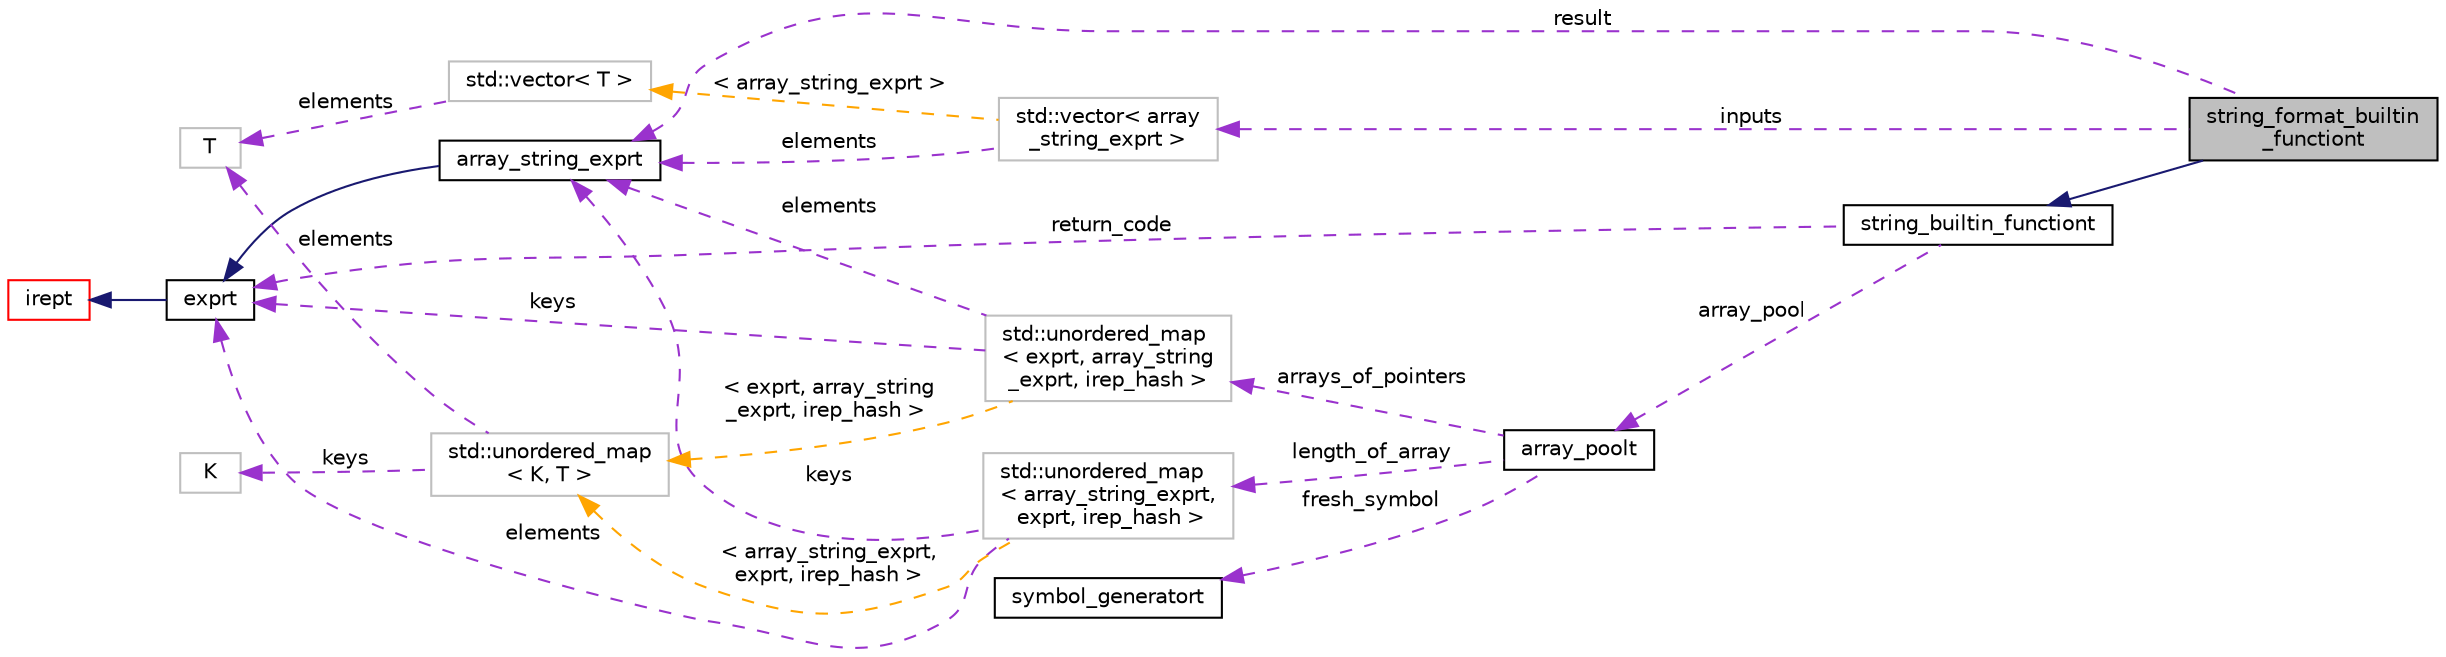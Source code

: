 digraph "string_format_builtin_functiont"
{
 // LATEX_PDF_SIZE
  bgcolor="transparent";
  edge [fontname="Helvetica",fontsize="10",labelfontname="Helvetica",labelfontsize="10"];
  node [fontname="Helvetica",fontsize="10",shape=record];
  rankdir="LR";
  Node1 [label="string_format_builtin\l_functiont",height=0.2,width=0.4,color="black", fillcolor="grey75", style="filled", fontcolor="black",tooltip="Built-in function for String.format()."];
  Node2 -> Node1 [dir="back",color="midnightblue",fontsize="10",style="solid",fontname="Helvetica"];
  Node2 [label="string_builtin_functiont",height=0.2,width=0.4,color="black",URL="$classstring__builtin__functiont.html",tooltip="Base class for string functions that are built in the solver."];
  Node3 -> Node2 [dir="back",color="darkorchid3",fontsize="10",style="dashed",label=" array_pool" ,fontname="Helvetica"];
  Node3 [label="array_poolt",height=0.2,width=0.4,color="black",URL="$classarray__poolt.html",tooltip="Correspondance between arrays and pointers string representations."];
  Node4 -> Node3 [dir="back",color="darkorchid3",fontsize="10",style="dashed",label=" arrays_of_pointers" ,fontname="Helvetica"];
  Node4 [label="std::unordered_map\l\< exprt, array_string\l_exprt, irep_hash \>",height=0.2,width=0.4,color="grey75",tooltip=" "];
  Node5 -> Node4 [dir="back",color="darkorchid3",fontsize="10",style="dashed",label=" elements" ,fontname="Helvetica"];
  Node5 [label="array_string_exprt",height=0.2,width=0.4,color="black",URL="$classarray__string__exprt.html",tooltip=" "];
  Node6 -> Node5 [dir="back",color="midnightblue",fontsize="10",style="solid",fontname="Helvetica"];
  Node6 [label="exprt",height=0.2,width=0.4,color="black",URL="$classexprt.html",tooltip="Base class for all expressions."];
  Node7 -> Node6 [dir="back",color="midnightblue",fontsize="10",style="solid",fontname="Helvetica"];
  Node7 [label="irept",height=0.2,width=0.4,color="red",URL="$classirept.html",tooltip="There are a large number of kinds of tree structured or tree-like data in CPROVER."];
  Node6 -> Node4 [dir="back",color="darkorchid3",fontsize="10",style="dashed",label=" keys" ,fontname="Helvetica"];
  Node16 -> Node4 [dir="back",color="orange",fontsize="10",style="dashed",label=" \< exprt, array_string\l_exprt, irep_hash \>" ,fontname="Helvetica"];
  Node16 [label="std::unordered_map\l\< K, T \>",height=0.2,width=0.4,color="grey75",tooltip="STL class."];
  Node17 -> Node16 [dir="back",color="darkorchid3",fontsize="10",style="dashed",label=" keys" ,fontname="Helvetica"];
  Node17 [label="K",height=0.2,width=0.4,color="grey75",tooltip=" "];
  Node13 -> Node16 [dir="back",color="darkorchid3",fontsize="10",style="dashed",label=" elements" ,fontname="Helvetica"];
  Node13 [label="T",height=0.2,width=0.4,color="grey75",tooltip=" "];
  Node18 -> Node3 [dir="back",color="darkorchid3",fontsize="10",style="dashed",label=" fresh_symbol" ,fontname="Helvetica"];
  Node18 [label="symbol_generatort",height=0.2,width=0.4,color="black",URL="$classsymbol__generatort.html",tooltip="Generation of fresh symbols of a given type."];
  Node19 -> Node3 [dir="back",color="darkorchid3",fontsize="10",style="dashed",label=" length_of_array" ,fontname="Helvetica"];
  Node19 [label="std::unordered_map\l\< array_string_exprt,\l exprt, irep_hash \>",height=0.2,width=0.4,color="grey75",tooltip=" "];
  Node5 -> Node19 [dir="back",color="darkorchid3",fontsize="10",style="dashed",label=" keys" ,fontname="Helvetica"];
  Node6 -> Node19 [dir="back",color="darkorchid3",fontsize="10",style="dashed",label=" elements" ,fontname="Helvetica"];
  Node16 -> Node19 [dir="back",color="orange",fontsize="10",style="dashed",label=" \< array_string_exprt,\l exprt, irep_hash \>" ,fontname="Helvetica"];
  Node6 -> Node2 [dir="back",color="darkorchid3",fontsize="10",style="dashed",label=" return_code" ,fontname="Helvetica"];
  Node5 -> Node1 [dir="back",color="darkorchid3",fontsize="10",style="dashed",label=" result" ,fontname="Helvetica"];
  Node20 -> Node1 [dir="back",color="darkorchid3",fontsize="10",style="dashed",label=" inputs" ,fontname="Helvetica"];
  Node20 [label="std::vector\< array\l_string_exprt \>",height=0.2,width=0.4,color="grey75",tooltip=" "];
  Node5 -> Node20 [dir="back",color="darkorchid3",fontsize="10",style="dashed",label=" elements" ,fontname="Helvetica"];
  Node12 -> Node20 [dir="back",color="orange",fontsize="10",style="dashed",label=" \< array_string_exprt \>" ,fontname="Helvetica"];
  Node12 [label="std::vector\< T \>",height=0.2,width=0.4,color="grey75",tooltip="STL class."];
  Node13 -> Node12 [dir="back",color="darkorchid3",fontsize="10",style="dashed",label=" elements" ,fontname="Helvetica"];
}
